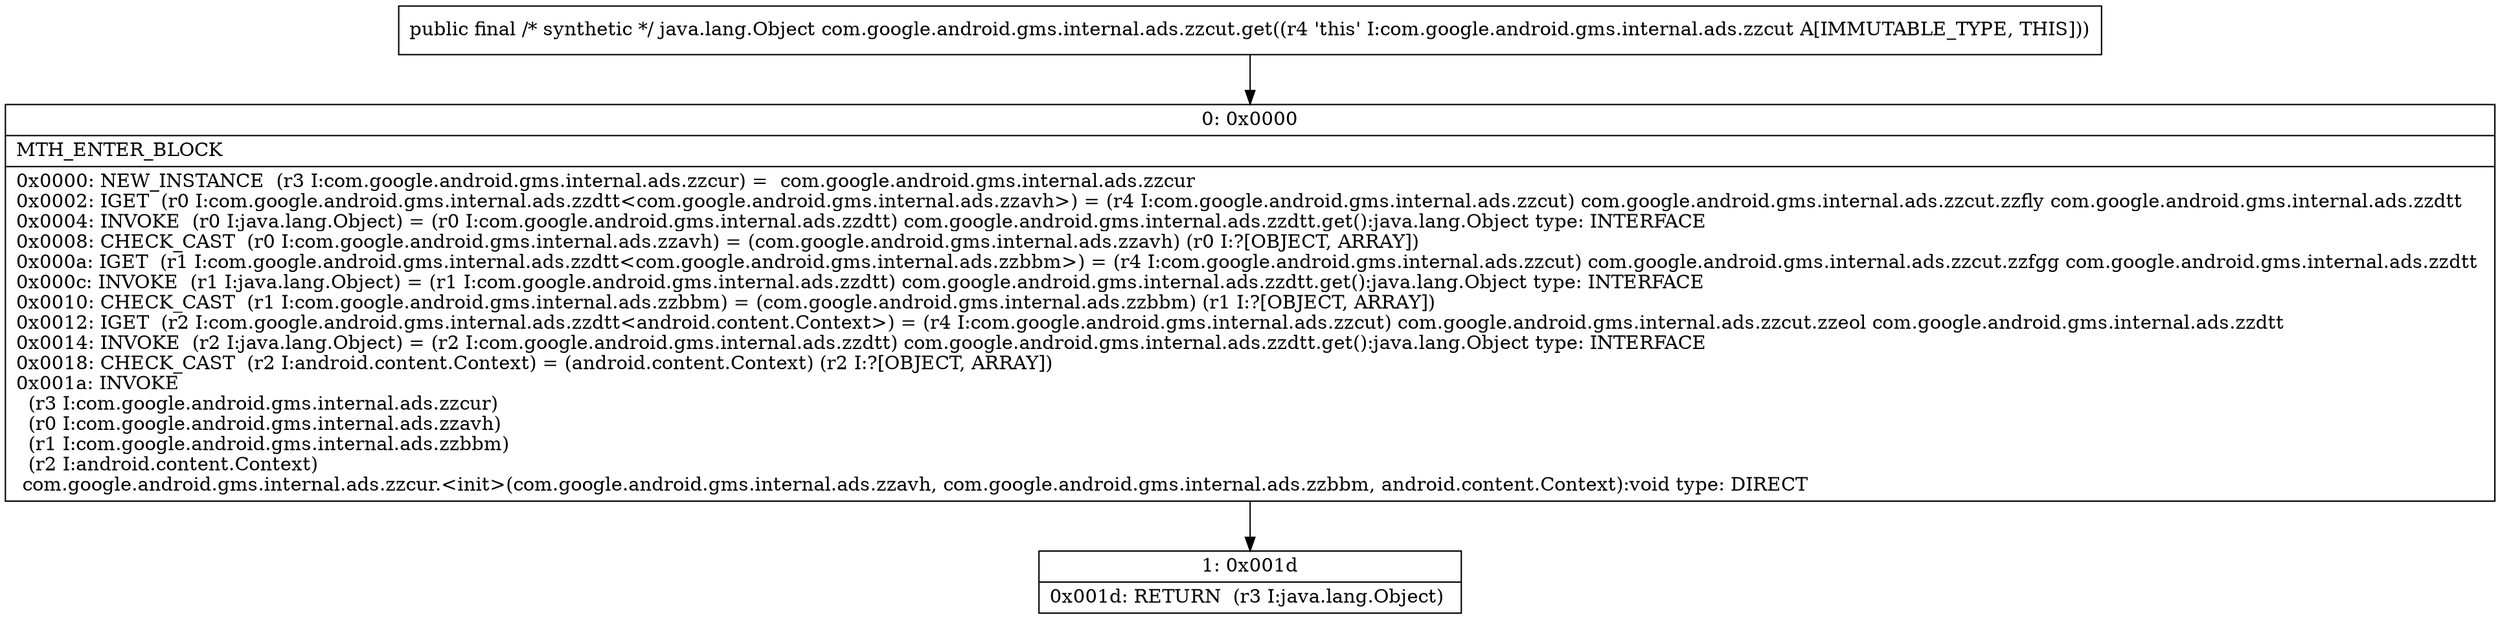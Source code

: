 digraph "CFG forcom.google.android.gms.internal.ads.zzcut.get()Ljava\/lang\/Object;" {
Node_0 [shape=record,label="{0\:\ 0x0000|MTH_ENTER_BLOCK\l|0x0000: NEW_INSTANCE  (r3 I:com.google.android.gms.internal.ads.zzcur) =  com.google.android.gms.internal.ads.zzcur \l0x0002: IGET  (r0 I:com.google.android.gms.internal.ads.zzdtt\<com.google.android.gms.internal.ads.zzavh\>) = (r4 I:com.google.android.gms.internal.ads.zzcut) com.google.android.gms.internal.ads.zzcut.zzfly com.google.android.gms.internal.ads.zzdtt \l0x0004: INVOKE  (r0 I:java.lang.Object) = (r0 I:com.google.android.gms.internal.ads.zzdtt) com.google.android.gms.internal.ads.zzdtt.get():java.lang.Object type: INTERFACE \l0x0008: CHECK_CAST  (r0 I:com.google.android.gms.internal.ads.zzavh) = (com.google.android.gms.internal.ads.zzavh) (r0 I:?[OBJECT, ARRAY]) \l0x000a: IGET  (r1 I:com.google.android.gms.internal.ads.zzdtt\<com.google.android.gms.internal.ads.zzbbm\>) = (r4 I:com.google.android.gms.internal.ads.zzcut) com.google.android.gms.internal.ads.zzcut.zzfgg com.google.android.gms.internal.ads.zzdtt \l0x000c: INVOKE  (r1 I:java.lang.Object) = (r1 I:com.google.android.gms.internal.ads.zzdtt) com.google.android.gms.internal.ads.zzdtt.get():java.lang.Object type: INTERFACE \l0x0010: CHECK_CAST  (r1 I:com.google.android.gms.internal.ads.zzbbm) = (com.google.android.gms.internal.ads.zzbbm) (r1 I:?[OBJECT, ARRAY]) \l0x0012: IGET  (r2 I:com.google.android.gms.internal.ads.zzdtt\<android.content.Context\>) = (r4 I:com.google.android.gms.internal.ads.zzcut) com.google.android.gms.internal.ads.zzcut.zzeol com.google.android.gms.internal.ads.zzdtt \l0x0014: INVOKE  (r2 I:java.lang.Object) = (r2 I:com.google.android.gms.internal.ads.zzdtt) com.google.android.gms.internal.ads.zzdtt.get():java.lang.Object type: INTERFACE \l0x0018: CHECK_CAST  (r2 I:android.content.Context) = (android.content.Context) (r2 I:?[OBJECT, ARRAY]) \l0x001a: INVOKE  \l  (r3 I:com.google.android.gms.internal.ads.zzcur)\l  (r0 I:com.google.android.gms.internal.ads.zzavh)\l  (r1 I:com.google.android.gms.internal.ads.zzbbm)\l  (r2 I:android.content.Context)\l com.google.android.gms.internal.ads.zzcur.\<init\>(com.google.android.gms.internal.ads.zzavh, com.google.android.gms.internal.ads.zzbbm, android.content.Context):void type: DIRECT \l}"];
Node_1 [shape=record,label="{1\:\ 0x001d|0x001d: RETURN  (r3 I:java.lang.Object) \l}"];
MethodNode[shape=record,label="{public final \/* synthetic *\/ java.lang.Object com.google.android.gms.internal.ads.zzcut.get((r4 'this' I:com.google.android.gms.internal.ads.zzcut A[IMMUTABLE_TYPE, THIS])) }"];
MethodNode -> Node_0;
Node_0 -> Node_1;
}

